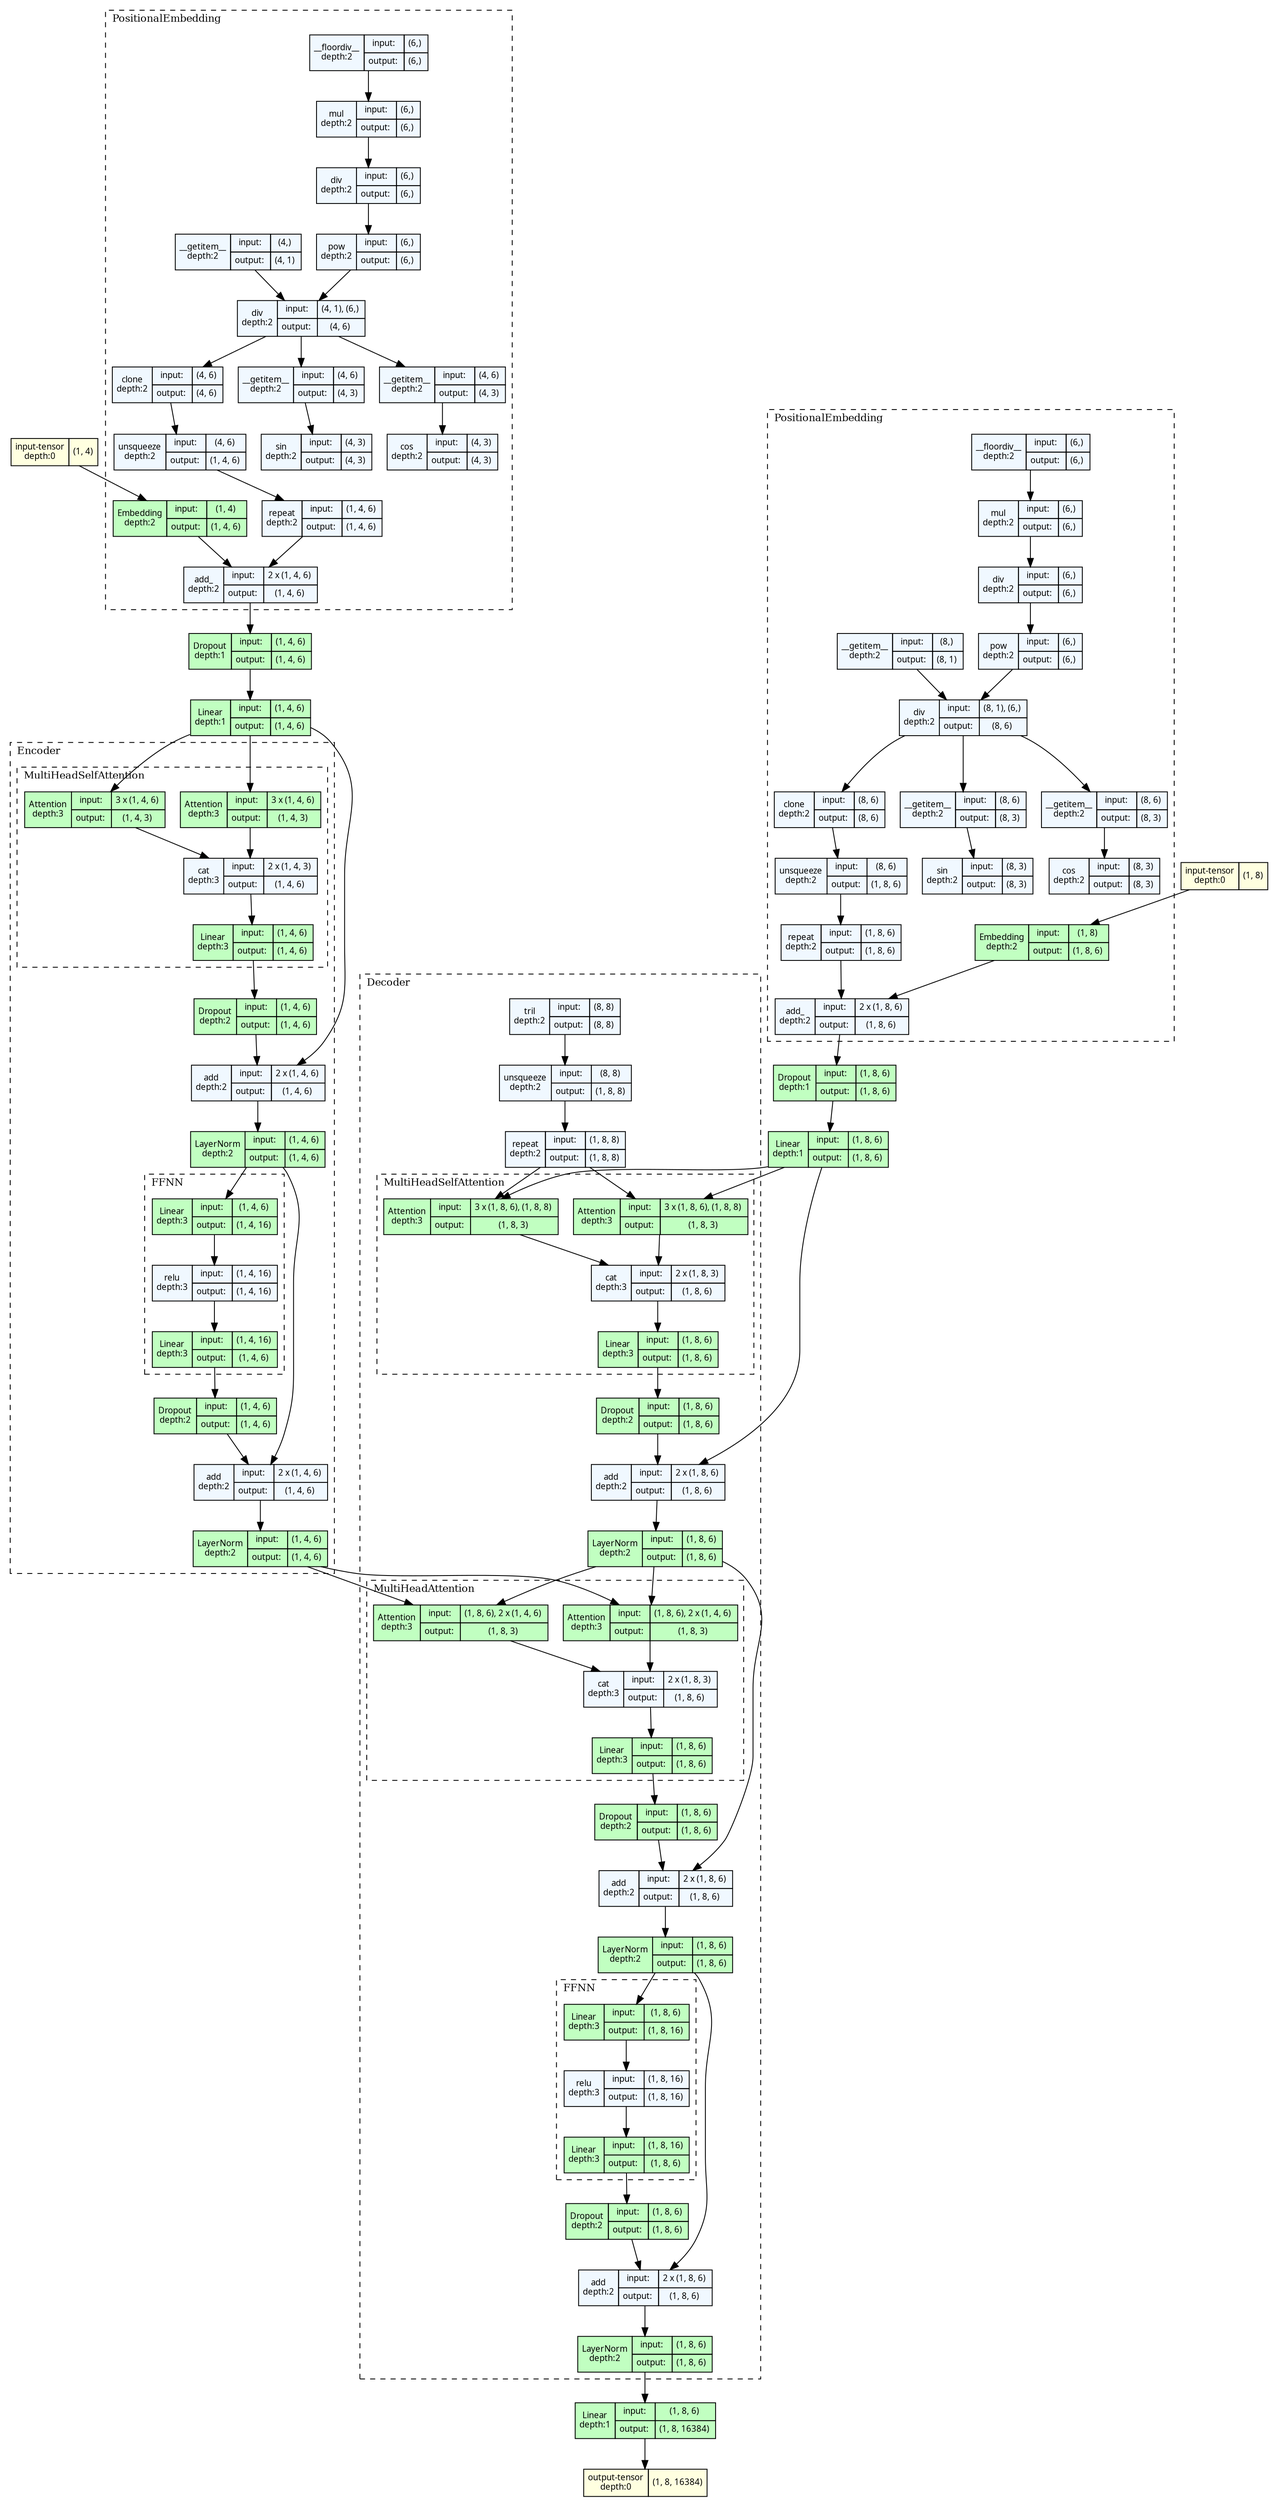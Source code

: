 strict digraph transformer {
	graph [ordering=in rankdir=TB size="55.199999999999996,55.199999999999996"]
	node [align=left fontname="Linux libertine" fontsize=10 height=0.2 margin=0 ranksep=0.1 shape=plaintext style=filled]
	edge [fontsize=10]
	0 [label=<
                    <TABLE BORDER="0" CELLBORDER="1"
                    CELLSPACING="0" CELLPADDING="4">
                        <TR><TD>input-tensor<BR/>depth:0</TD><TD>(1, 4)</TD></TR>
                    </TABLE>> fillcolor=lightyellow]
	1 [label=<
                    <TABLE BORDER="0" CELLBORDER="1"
                    CELLSPACING="0" CELLPADDING="4">
                        <TR><TD>input-tensor<BR/>depth:0</TD><TD>(1, 8)</TD></TR>
                    </TABLE>> fillcolor=lightyellow]
	subgraph cluster_2 {
		fontsize=12 label=PositionalEmbedding labeljust=l style=dashed
		2 [label=<
                    <TABLE BORDER="0" CELLBORDER="1"
                    CELLSPACING="0" CELLPADDING="4">
                    <TR>
                        <TD ROWSPAN="2">Embedding<BR/>depth:2</TD>
                        <TD COLSPAN="2">input:</TD>
                        <TD COLSPAN="2">(1, 4) </TD>
                    </TR>
                    <TR>
                        <TD COLSPAN="2">output: </TD>
                        <TD COLSPAN="2">(1, 4, 6) </TD>
                    </TR>
                    </TABLE>> fillcolor=darkseagreen1]
		3 [label=<
                    <TABLE BORDER="0" CELLBORDER="1"
                    CELLSPACING="0" CELLPADDING="4">
                    <TR>
                        <TD ROWSPAN="2">__floordiv__<BR/>depth:2</TD>
                        <TD COLSPAN="2">input:</TD>
                        <TD COLSPAN="2">(6,) </TD>
                    </TR>
                    <TR>
                        <TD COLSPAN="2">output: </TD>
                        <TD COLSPAN="2">(6,) </TD>
                    </TR>
                    </TABLE>> fillcolor=aliceblue]
		4 [label=<
                    <TABLE BORDER="0" CELLBORDER="1"
                    CELLSPACING="0" CELLPADDING="4">
                    <TR>
                        <TD ROWSPAN="2">mul<BR/>depth:2</TD>
                        <TD COLSPAN="2">input:</TD>
                        <TD COLSPAN="2">(6,) </TD>
                    </TR>
                    <TR>
                        <TD COLSPAN="2">output: </TD>
                        <TD COLSPAN="2">(6,) </TD>
                    </TR>
                    </TABLE>> fillcolor=aliceblue]
		5 [label=<
                    <TABLE BORDER="0" CELLBORDER="1"
                    CELLSPACING="0" CELLPADDING="4">
                    <TR>
                        <TD ROWSPAN="2">__getitem__<BR/>depth:2</TD>
                        <TD COLSPAN="2">input:</TD>
                        <TD COLSPAN="2">(4,) </TD>
                    </TR>
                    <TR>
                        <TD COLSPAN="2">output: </TD>
                        <TD COLSPAN="2">(4, 1) </TD>
                    </TR>
                    </TABLE>> fillcolor=aliceblue]
		6 [label=<
                    <TABLE BORDER="0" CELLBORDER="1"
                    CELLSPACING="0" CELLPADDING="4">
                    <TR>
                        <TD ROWSPAN="2">div<BR/>depth:2</TD>
                        <TD COLSPAN="2">input:</TD>
                        <TD COLSPAN="2">(6,) </TD>
                    </TR>
                    <TR>
                        <TD COLSPAN="2">output: </TD>
                        <TD COLSPAN="2">(6,) </TD>
                    </TR>
                    </TABLE>> fillcolor=aliceblue]
		7 [label=<
                    <TABLE BORDER="0" CELLBORDER="1"
                    CELLSPACING="0" CELLPADDING="4">
                    <TR>
                        <TD ROWSPAN="2">pow<BR/>depth:2</TD>
                        <TD COLSPAN="2">input:</TD>
                        <TD COLSPAN="2">(6,) </TD>
                    </TR>
                    <TR>
                        <TD COLSPAN="2">output: </TD>
                        <TD COLSPAN="2">(6,) </TD>
                    </TR>
                    </TABLE>> fillcolor=aliceblue]
		8 [label=<
                    <TABLE BORDER="0" CELLBORDER="1"
                    CELLSPACING="0" CELLPADDING="4">
                    <TR>
                        <TD ROWSPAN="2">div<BR/>depth:2</TD>
                        <TD COLSPAN="2">input:</TD>
                        <TD COLSPAN="2">(4, 1), (6,) </TD>
                    </TR>
                    <TR>
                        <TD COLSPAN="2">output: </TD>
                        <TD COLSPAN="2">(4, 6) </TD>
                    </TR>
                    </TABLE>> fillcolor=aliceblue]
		9 [label=<
                    <TABLE BORDER="0" CELLBORDER="1"
                    CELLSPACING="0" CELLPADDING="4">
                    <TR>
                        <TD ROWSPAN="2">clone<BR/>depth:2</TD>
                        <TD COLSPAN="2">input:</TD>
                        <TD COLSPAN="2">(4, 6) </TD>
                    </TR>
                    <TR>
                        <TD COLSPAN="2">output: </TD>
                        <TD COLSPAN="2">(4, 6) </TD>
                    </TR>
                    </TABLE>> fillcolor=aliceblue]
		10 [label=<
                    <TABLE BORDER="0" CELLBORDER="1"
                    CELLSPACING="0" CELLPADDING="4">
                    <TR>
                        <TD ROWSPAN="2">__getitem__<BR/>depth:2</TD>
                        <TD COLSPAN="2">input:</TD>
                        <TD COLSPAN="2">(4, 6) </TD>
                    </TR>
                    <TR>
                        <TD COLSPAN="2">output: </TD>
                        <TD COLSPAN="2">(4, 3) </TD>
                    </TR>
                    </TABLE>> fillcolor=aliceblue]
		11 [label=<
                    <TABLE BORDER="0" CELLBORDER="1"
                    CELLSPACING="0" CELLPADDING="4">
                    <TR>
                        <TD ROWSPAN="2">sin<BR/>depth:2</TD>
                        <TD COLSPAN="2">input:</TD>
                        <TD COLSPAN="2">(4, 3) </TD>
                    </TR>
                    <TR>
                        <TD COLSPAN="2">output: </TD>
                        <TD COLSPAN="2">(4, 3) </TD>
                    </TR>
                    </TABLE>> fillcolor=aliceblue]
		12 [label=<
                    <TABLE BORDER="0" CELLBORDER="1"
                    CELLSPACING="0" CELLPADDING="4">
                    <TR>
                        <TD ROWSPAN="2">__getitem__<BR/>depth:2</TD>
                        <TD COLSPAN="2">input:</TD>
                        <TD COLSPAN="2">(4, 6) </TD>
                    </TR>
                    <TR>
                        <TD COLSPAN="2">output: </TD>
                        <TD COLSPAN="2">(4, 3) </TD>
                    </TR>
                    </TABLE>> fillcolor=aliceblue]
		13 [label=<
                    <TABLE BORDER="0" CELLBORDER="1"
                    CELLSPACING="0" CELLPADDING="4">
                    <TR>
                        <TD ROWSPAN="2">cos<BR/>depth:2</TD>
                        <TD COLSPAN="2">input:</TD>
                        <TD COLSPAN="2">(4, 3) </TD>
                    </TR>
                    <TR>
                        <TD COLSPAN="2">output: </TD>
                        <TD COLSPAN="2">(4, 3) </TD>
                    </TR>
                    </TABLE>> fillcolor=aliceblue]
		14 [label=<
                    <TABLE BORDER="0" CELLBORDER="1"
                    CELLSPACING="0" CELLPADDING="4">
                    <TR>
                        <TD ROWSPAN="2">unsqueeze<BR/>depth:2</TD>
                        <TD COLSPAN="2">input:</TD>
                        <TD COLSPAN="2">(4, 6) </TD>
                    </TR>
                    <TR>
                        <TD COLSPAN="2">output: </TD>
                        <TD COLSPAN="2">(1, 4, 6) </TD>
                    </TR>
                    </TABLE>> fillcolor=aliceblue]
		15 [label=<
                    <TABLE BORDER="0" CELLBORDER="1"
                    CELLSPACING="0" CELLPADDING="4">
                    <TR>
                        <TD ROWSPAN="2">repeat<BR/>depth:2</TD>
                        <TD COLSPAN="2">input:</TD>
                        <TD COLSPAN="2">(1, 4, 6) </TD>
                    </TR>
                    <TR>
                        <TD COLSPAN="2">output: </TD>
                        <TD COLSPAN="2">(1, 4, 6) </TD>
                    </TR>
                    </TABLE>> fillcolor=aliceblue]
		16 [label=<
                    <TABLE BORDER="0" CELLBORDER="1"
                    CELLSPACING="0" CELLPADDING="4">
                    <TR>
                        <TD ROWSPAN="2">add_<BR/>depth:2</TD>
                        <TD COLSPAN="2">input:</TD>
                        <TD COLSPAN="2">2 x (1, 4, 6) </TD>
                    </TR>
                    <TR>
                        <TD COLSPAN="2">output: </TD>
                        <TD COLSPAN="2">(1, 4, 6) </TD>
                    </TR>
                    </TABLE>> fillcolor=aliceblue]
	}
	17 [label=<
                    <TABLE BORDER="0" CELLBORDER="1"
                    CELLSPACING="0" CELLPADDING="4">
                    <TR>
                        <TD ROWSPAN="2">Dropout<BR/>depth:1</TD>
                        <TD COLSPAN="2">input:</TD>
                        <TD COLSPAN="2">(1, 4, 6) </TD>
                    </TR>
                    <TR>
                        <TD COLSPAN="2">output: </TD>
                        <TD COLSPAN="2">(1, 4, 6) </TD>
                    </TR>
                    </TABLE>> fillcolor=darkseagreen1]
	18 [label=<
                    <TABLE BORDER="0" CELLBORDER="1"
                    CELLSPACING="0" CELLPADDING="4">
                    <TR>
                        <TD ROWSPAN="2">Linear<BR/>depth:1</TD>
                        <TD COLSPAN="2">input:</TD>
                        <TD COLSPAN="2">(1, 4, 6) </TD>
                    </TR>
                    <TR>
                        <TD COLSPAN="2">output: </TD>
                        <TD COLSPAN="2">(1, 4, 6) </TD>
                    </TR>
                    </TABLE>> fillcolor=darkseagreen1]
	subgraph cluster_3 {
		fontsize=12 label=Encoder labeljust=l style=dashed
		subgraph cluster_4 {
			fontsize=12 label=MultiHeadSelfAttention labeljust=l style=dashed
			19 [label=<
                    <TABLE BORDER="0" CELLBORDER="1"
                    CELLSPACING="0" CELLPADDING="4">
                    <TR>
                        <TD ROWSPAN="2">Attention<BR/>depth:3</TD>
                        <TD COLSPAN="2">input:</TD>
                        <TD COLSPAN="2">3 x (1, 4, 6) </TD>
                    </TR>
                    <TR>
                        <TD COLSPAN="2">output: </TD>
                        <TD COLSPAN="2">(1, 4, 3) </TD>
                    </TR>
                    </TABLE>> fillcolor=darkseagreen1]
			20 [label=<
                    <TABLE BORDER="0" CELLBORDER="1"
                    CELLSPACING="0" CELLPADDING="4">
                    <TR>
                        <TD ROWSPAN="2">Attention<BR/>depth:3</TD>
                        <TD COLSPAN="2">input:</TD>
                        <TD COLSPAN="2">3 x (1, 4, 6) </TD>
                    </TR>
                    <TR>
                        <TD COLSPAN="2">output: </TD>
                        <TD COLSPAN="2">(1, 4, 3) </TD>
                    </TR>
                    </TABLE>> fillcolor=darkseagreen1]
			21 [label=<
                    <TABLE BORDER="0" CELLBORDER="1"
                    CELLSPACING="0" CELLPADDING="4">
                    <TR>
                        <TD ROWSPAN="2">cat<BR/>depth:3</TD>
                        <TD COLSPAN="2">input:</TD>
                        <TD COLSPAN="2">2 x (1, 4, 3) </TD>
                    </TR>
                    <TR>
                        <TD COLSPAN="2">output: </TD>
                        <TD COLSPAN="2">(1, 4, 6) </TD>
                    </TR>
                    </TABLE>> fillcolor=aliceblue]
			22 [label=<
                    <TABLE BORDER="0" CELLBORDER="1"
                    CELLSPACING="0" CELLPADDING="4">
                    <TR>
                        <TD ROWSPAN="2">Linear<BR/>depth:3</TD>
                        <TD COLSPAN="2">input:</TD>
                        <TD COLSPAN="2">(1, 4, 6) </TD>
                    </TR>
                    <TR>
                        <TD COLSPAN="2">output: </TD>
                        <TD COLSPAN="2">(1, 4, 6) </TD>
                    </TR>
                    </TABLE>> fillcolor=darkseagreen1]
		}
		23 [label=<
                    <TABLE BORDER="0" CELLBORDER="1"
                    CELLSPACING="0" CELLPADDING="4">
                    <TR>
                        <TD ROWSPAN="2">Dropout<BR/>depth:2</TD>
                        <TD COLSPAN="2">input:</TD>
                        <TD COLSPAN="2">(1, 4, 6) </TD>
                    </TR>
                    <TR>
                        <TD COLSPAN="2">output: </TD>
                        <TD COLSPAN="2">(1, 4, 6) </TD>
                    </TR>
                    </TABLE>> fillcolor=darkseagreen1]
		24 [label=<
                    <TABLE BORDER="0" CELLBORDER="1"
                    CELLSPACING="0" CELLPADDING="4">
                    <TR>
                        <TD ROWSPAN="2">add<BR/>depth:2</TD>
                        <TD COLSPAN="2">input:</TD>
                        <TD COLSPAN="2">2 x (1, 4, 6) </TD>
                    </TR>
                    <TR>
                        <TD COLSPAN="2">output: </TD>
                        <TD COLSPAN="2">(1, 4, 6) </TD>
                    </TR>
                    </TABLE>> fillcolor=aliceblue]
		25 [label=<
                    <TABLE BORDER="0" CELLBORDER="1"
                    CELLSPACING="0" CELLPADDING="4">
                    <TR>
                        <TD ROWSPAN="2">LayerNorm<BR/>depth:2</TD>
                        <TD COLSPAN="2">input:</TD>
                        <TD COLSPAN="2">(1, 4, 6) </TD>
                    </TR>
                    <TR>
                        <TD COLSPAN="2">output: </TD>
                        <TD COLSPAN="2">(1, 4, 6) </TD>
                    </TR>
                    </TABLE>> fillcolor=darkseagreen1]
		subgraph cluster_5 {
			fontsize=12 label=FFNN labeljust=l style=dashed
			26 [label=<
                    <TABLE BORDER="0" CELLBORDER="1"
                    CELLSPACING="0" CELLPADDING="4">
                    <TR>
                        <TD ROWSPAN="2">Linear<BR/>depth:3</TD>
                        <TD COLSPAN="2">input:</TD>
                        <TD COLSPAN="2">(1, 4, 6) </TD>
                    </TR>
                    <TR>
                        <TD COLSPAN="2">output: </TD>
                        <TD COLSPAN="2">(1, 4, 16) </TD>
                    </TR>
                    </TABLE>> fillcolor=darkseagreen1]
			27 [label=<
                    <TABLE BORDER="0" CELLBORDER="1"
                    CELLSPACING="0" CELLPADDING="4">
                    <TR>
                        <TD ROWSPAN="2">relu<BR/>depth:3</TD>
                        <TD COLSPAN="2">input:</TD>
                        <TD COLSPAN="2">(1, 4, 16) </TD>
                    </TR>
                    <TR>
                        <TD COLSPAN="2">output: </TD>
                        <TD COLSPAN="2">(1, 4, 16) </TD>
                    </TR>
                    </TABLE>> fillcolor=aliceblue]
			28 [label=<
                    <TABLE BORDER="0" CELLBORDER="1"
                    CELLSPACING="0" CELLPADDING="4">
                    <TR>
                        <TD ROWSPAN="2">Linear<BR/>depth:3</TD>
                        <TD COLSPAN="2">input:</TD>
                        <TD COLSPAN="2">(1, 4, 16) </TD>
                    </TR>
                    <TR>
                        <TD COLSPAN="2">output: </TD>
                        <TD COLSPAN="2">(1, 4, 6) </TD>
                    </TR>
                    </TABLE>> fillcolor=darkseagreen1]
		}
		29 [label=<
                    <TABLE BORDER="0" CELLBORDER="1"
                    CELLSPACING="0" CELLPADDING="4">
                    <TR>
                        <TD ROWSPAN="2">Dropout<BR/>depth:2</TD>
                        <TD COLSPAN="2">input:</TD>
                        <TD COLSPAN="2">(1, 4, 6) </TD>
                    </TR>
                    <TR>
                        <TD COLSPAN="2">output: </TD>
                        <TD COLSPAN="2">(1, 4, 6) </TD>
                    </TR>
                    </TABLE>> fillcolor=darkseagreen1]
		30 [label=<
                    <TABLE BORDER="0" CELLBORDER="1"
                    CELLSPACING="0" CELLPADDING="4">
                    <TR>
                        <TD ROWSPAN="2">add<BR/>depth:2</TD>
                        <TD COLSPAN="2">input:</TD>
                        <TD COLSPAN="2">2 x (1, 4, 6) </TD>
                    </TR>
                    <TR>
                        <TD COLSPAN="2">output: </TD>
                        <TD COLSPAN="2">(1, 4, 6) </TD>
                    </TR>
                    </TABLE>> fillcolor=aliceblue]
		31 [label=<
                    <TABLE BORDER="0" CELLBORDER="1"
                    CELLSPACING="0" CELLPADDING="4">
                    <TR>
                        <TD ROWSPAN="2">LayerNorm<BR/>depth:2</TD>
                        <TD COLSPAN="2">input:</TD>
                        <TD COLSPAN="2">(1, 4, 6) </TD>
                    </TR>
                    <TR>
                        <TD COLSPAN="2">output: </TD>
                        <TD COLSPAN="2">(1, 4, 6) </TD>
                    </TR>
                    </TABLE>> fillcolor=darkseagreen1]
	}
	subgraph cluster_6 {
		fontsize=12 label=PositionalEmbedding labeljust=l style=dashed
		32 [label=<
                    <TABLE BORDER="0" CELLBORDER="1"
                    CELLSPACING="0" CELLPADDING="4">
                    <TR>
                        <TD ROWSPAN="2">Embedding<BR/>depth:2</TD>
                        <TD COLSPAN="2">input:</TD>
                        <TD COLSPAN="2">(1, 8) </TD>
                    </TR>
                    <TR>
                        <TD COLSPAN="2">output: </TD>
                        <TD COLSPAN="2">(1, 8, 6) </TD>
                    </TR>
                    </TABLE>> fillcolor=darkseagreen1]
		33 [label=<
                    <TABLE BORDER="0" CELLBORDER="1"
                    CELLSPACING="0" CELLPADDING="4">
                    <TR>
                        <TD ROWSPAN="2">__floordiv__<BR/>depth:2</TD>
                        <TD COLSPAN="2">input:</TD>
                        <TD COLSPAN="2">(6,) </TD>
                    </TR>
                    <TR>
                        <TD COLSPAN="2">output: </TD>
                        <TD COLSPAN="2">(6,) </TD>
                    </TR>
                    </TABLE>> fillcolor=aliceblue]
		34 [label=<
                    <TABLE BORDER="0" CELLBORDER="1"
                    CELLSPACING="0" CELLPADDING="4">
                    <TR>
                        <TD ROWSPAN="2">mul<BR/>depth:2</TD>
                        <TD COLSPAN="2">input:</TD>
                        <TD COLSPAN="2">(6,) </TD>
                    </TR>
                    <TR>
                        <TD COLSPAN="2">output: </TD>
                        <TD COLSPAN="2">(6,) </TD>
                    </TR>
                    </TABLE>> fillcolor=aliceblue]
		35 [label=<
                    <TABLE BORDER="0" CELLBORDER="1"
                    CELLSPACING="0" CELLPADDING="4">
                    <TR>
                        <TD ROWSPAN="2">__getitem__<BR/>depth:2</TD>
                        <TD COLSPAN="2">input:</TD>
                        <TD COLSPAN="2">(8,) </TD>
                    </TR>
                    <TR>
                        <TD COLSPAN="2">output: </TD>
                        <TD COLSPAN="2">(8, 1) </TD>
                    </TR>
                    </TABLE>> fillcolor=aliceblue]
		36 [label=<
                    <TABLE BORDER="0" CELLBORDER="1"
                    CELLSPACING="0" CELLPADDING="4">
                    <TR>
                        <TD ROWSPAN="2">div<BR/>depth:2</TD>
                        <TD COLSPAN="2">input:</TD>
                        <TD COLSPAN="2">(6,) </TD>
                    </TR>
                    <TR>
                        <TD COLSPAN="2">output: </TD>
                        <TD COLSPAN="2">(6,) </TD>
                    </TR>
                    </TABLE>> fillcolor=aliceblue]
		37 [label=<
                    <TABLE BORDER="0" CELLBORDER="1"
                    CELLSPACING="0" CELLPADDING="4">
                    <TR>
                        <TD ROWSPAN="2">pow<BR/>depth:2</TD>
                        <TD COLSPAN="2">input:</TD>
                        <TD COLSPAN="2">(6,) </TD>
                    </TR>
                    <TR>
                        <TD COLSPAN="2">output: </TD>
                        <TD COLSPAN="2">(6,) </TD>
                    </TR>
                    </TABLE>> fillcolor=aliceblue]
		38 [label=<
                    <TABLE BORDER="0" CELLBORDER="1"
                    CELLSPACING="0" CELLPADDING="4">
                    <TR>
                        <TD ROWSPAN="2">div<BR/>depth:2</TD>
                        <TD COLSPAN="2">input:</TD>
                        <TD COLSPAN="2">(8, 1), (6,) </TD>
                    </TR>
                    <TR>
                        <TD COLSPAN="2">output: </TD>
                        <TD COLSPAN="2">(8, 6) </TD>
                    </TR>
                    </TABLE>> fillcolor=aliceblue]
		39 [label=<
                    <TABLE BORDER="0" CELLBORDER="1"
                    CELLSPACING="0" CELLPADDING="4">
                    <TR>
                        <TD ROWSPAN="2">clone<BR/>depth:2</TD>
                        <TD COLSPAN="2">input:</TD>
                        <TD COLSPAN="2">(8, 6) </TD>
                    </TR>
                    <TR>
                        <TD COLSPAN="2">output: </TD>
                        <TD COLSPAN="2">(8, 6) </TD>
                    </TR>
                    </TABLE>> fillcolor=aliceblue]
		40 [label=<
                    <TABLE BORDER="0" CELLBORDER="1"
                    CELLSPACING="0" CELLPADDING="4">
                    <TR>
                        <TD ROWSPAN="2">__getitem__<BR/>depth:2</TD>
                        <TD COLSPAN="2">input:</TD>
                        <TD COLSPAN="2">(8, 6) </TD>
                    </TR>
                    <TR>
                        <TD COLSPAN="2">output: </TD>
                        <TD COLSPAN="2">(8, 3) </TD>
                    </TR>
                    </TABLE>> fillcolor=aliceblue]
		41 [label=<
                    <TABLE BORDER="0" CELLBORDER="1"
                    CELLSPACING="0" CELLPADDING="4">
                    <TR>
                        <TD ROWSPAN="2">sin<BR/>depth:2</TD>
                        <TD COLSPAN="2">input:</TD>
                        <TD COLSPAN="2">(8, 3) </TD>
                    </TR>
                    <TR>
                        <TD COLSPAN="2">output: </TD>
                        <TD COLSPAN="2">(8, 3) </TD>
                    </TR>
                    </TABLE>> fillcolor=aliceblue]
		42 [label=<
                    <TABLE BORDER="0" CELLBORDER="1"
                    CELLSPACING="0" CELLPADDING="4">
                    <TR>
                        <TD ROWSPAN="2">__getitem__<BR/>depth:2</TD>
                        <TD COLSPAN="2">input:</TD>
                        <TD COLSPAN="2">(8, 6) </TD>
                    </TR>
                    <TR>
                        <TD COLSPAN="2">output: </TD>
                        <TD COLSPAN="2">(8, 3) </TD>
                    </TR>
                    </TABLE>> fillcolor=aliceblue]
		43 [label=<
                    <TABLE BORDER="0" CELLBORDER="1"
                    CELLSPACING="0" CELLPADDING="4">
                    <TR>
                        <TD ROWSPAN="2">cos<BR/>depth:2</TD>
                        <TD COLSPAN="2">input:</TD>
                        <TD COLSPAN="2">(8, 3) </TD>
                    </TR>
                    <TR>
                        <TD COLSPAN="2">output: </TD>
                        <TD COLSPAN="2">(8, 3) </TD>
                    </TR>
                    </TABLE>> fillcolor=aliceblue]
		44 [label=<
                    <TABLE BORDER="0" CELLBORDER="1"
                    CELLSPACING="0" CELLPADDING="4">
                    <TR>
                        <TD ROWSPAN="2">unsqueeze<BR/>depth:2</TD>
                        <TD COLSPAN="2">input:</TD>
                        <TD COLSPAN="2">(8, 6) </TD>
                    </TR>
                    <TR>
                        <TD COLSPAN="2">output: </TD>
                        <TD COLSPAN="2">(1, 8, 6) </TD>
                    </TR>
                    </TABLE>> fillcolor=aliceblue]
		45 [label=<
                    <TABLE BORDER="0" CELLBORDER="1"
                    CELLSPACING="0" CELLPADDING="4">
                    <TR>
                        <TD ROWSPAN="2">repeat<BR/>depth:2</TD>
                        <TD COLSPAN="2">input:</TD>
                        <TD COLSPAN="2">(1, 8, 6) </TD>
                    </TR>
                    <TR>
                        <TD COLSPAN="2">output: </TD>
                        <TD COLSPAN="2">(1, 8, 6) </TD>
                    </TR>
                    </TABLE>> fillcolor=aliceblue]
		46 [label=<
                    <TABLE BORDER="0" CELLBORDER="1"
                    CELLSPACING="0" CELLPADDING="4">
                    <TR>
                        <TD ROWSPAN="2">add_<BR/>depth:2</TD>
                        <TD COLSPAN="2">input:</TD>
                        <TD COLSPAN="2">2 x (1, 8, 6) </TD>
                    </TR>
                    <TR>
                        <TD COLSPAN="2">output: </TD>
                        <TD COLSPAN="2">(1, 8, 6) </TD>
                    </TR>
                    </TABLE>> fillcolor=aliceblue]
	}
	47 [label=<
                    <TABLE BORDER="0" CELLBORDER="1"
                    CELLSPACING="0" CELLPADDING="4">
                    <TR>
                        <TD ROWSPAN="2">Dropout<BR/>depth:1</TD>
                        <TD COLSPAN="2">input:</TD>
                        <TD COLSPAN="2">(1, 8, 6) </TD>
                    </TR>
                    <TR>
                        <TD COLSPAN="2">output: </TD>
                        <TD COLSPAN="2">(1, 8, 6) </TD>
                    </TR>
                    </TABLE>> fillcolor=darkseagreen1]
	48 [label=<
                    <TABLE BORDER="0" CELLBORDER="1"
                    CELLSPACING="0" CELLPADDING="4">
                    <TR>
                        <TD ROWSPAN="2">Linear<BR/>depth:1</TD>
                        <TD COLSPAN="2">input:</TD>
                        <TD COLSPAN="2">(1, 8, 6) </TD>
                    </TR>
                    <TR>
                        <TD COLSPAN="2">output: </TD>
                        <TD COLSPAN="2">(1, 8, 6) </TD>
                    </TR>
                    </TABLE>> fillcolor=darkseagreen1]
	subgraph cluster_7 {
		fontsize=12 label=Decoder labeljust=l style=dashed
		49 [label=<
                    <TABLE BORDER="0" CELLBORDER="1"
                    CELLSPACING="0" CELLPADDING="4">
                    <TR>
                        <TD ROWSPAN="2">tril<BR/>depth:2</TD>
                        <TD COLSPAN="2">input:</TD>
                        <TD COLSPAN="2">(8, 8) </TD>
                    </TR>
                    <TR>
                        <TD COLSPAN="2">output: </TD>
                        <TD COLSPAN="2">(8, 8) </TD>
                    </TR>
                    </TABLE>> fillcolor=aliceblue]
		50 [label=<
                    <TABLE BORDER="0" CELLBORDER="1"
                    CELLSPACING="0" CELLPADDING="4">
                    <TR>
                        <TD ROWSPAN="2">unsqueeze<BR/>depth:2</TD>
                        <TD COLSPAN="2">input:</TD>
                        <TD COLSPAN="2">(8, 8) </TD>
                    </TR>
                    <TR>
                        <TD COLSPAN="2">output: </TD>
                        <TD COLSPAN="2">(1, 8, 8) </TD>
                    </TR>
                    </TABLE>> fillcolor=aliceblue]
		51 [label=<
                    <TABLE BORDER="0" CELLBORDER="1"
                    CELLSPACING="0" CELLPADDING="4">
                    <TR>
                        <TD ROWSPAN="2">repeat<BR/>depth:2</TD>
                        <TD COLSPAN="2">input:</TD>
                        <TD COLSPAN="2">(1, 8, 8) </TD>
                    </TR>
                    <TR>
                        <TD COLSPAN="2">output: </TD>
                        <TD COLSPAN="2">(1, 8, 8) </TD>
                    </TR>
                    </TABLE>> fillcolor=aliceblue]
		subgraph cluster_8 {
			fontsize=12 label=MultiHeadSelfAttention labeljust=l style=dashed
			52 [label=<
                    <TABLE BORDER="0" CELLBORDER="1"
                    CELLSPACING="0" CELLPADDING="4">
                    <TR>
                        <TD ROWSPAN="2">Attention<BR/>depth:3</TD>
                        <TD COLSPAN="2">input:</TD>
                        <TD COLSPAN="2">3 x (1, 8, 6), (1, 8, 8) </TD>
                    </TR>
                    <TR>
                        <TD COLSPAN="2">output: </TD>
                        <TD COLSPAN="2">(1, 8, 3) </TD>
                    </TR>
                    </TABLE>> fillcolor=darkseagreen1]
			53 [label=<
                    <TABLE BORDER="0" CELLBORDER="1"
                    CELLSPACING="0" CELLPADDING="4">
                    <TR>
                        <TD ROWSPAN="2">Attention<BR/>depth:3</TD>
                        <TD COLSPAN="2">input:</TD>
                        <TD COLSPAN="2">3 x (1, 8, 6), (1, 8, 8) </TD>
                    </TR>
                    <TR>
                        <TD COLSPAN="2">output: </TD>
                        <TD COLSPAN="2">(1, 8, 3) </TD>
                    </TR>
                    </TABLE>> fillcolor=darkseagreen1]
			54 [label=<
                    <TABLE BORDER="0" CELLBORDER="1"
                    CELLSPACING="0" CELLPADDING="4">
                    <TR>
                        <TD ROWSPAN="2">cat<BR/>depth:3</TD>
                        <TD COLSPAN="2">input:</TD>
                        <TD COLSPAN="2">2 x (1, 8, 3) </TD>
                    </TR>
                    <TR>
                        <TD COLSPAN="2">output: </TD>
                        <TD COLSPAN="2">(1, 8, 6) </TD>
                    </TR>
                    </TABLE>> fillcolor=aliceblue]
			55 [label=<
                    <TABLE BORDER="0" CELLBORDER="1"
                    CELLSPACING="0" CELLPADDING="4">
                    <TR>
                        <TD ROWSPAN="2">Linear<BR/>depth:3</TD>
                        <TD COLSPAN="2">input:</TD>
                        <TD COLSPAN="2">(1, 8, 6) </TD>
                    </TR>
                    <TR>
                        <TD COLSPAN="2">output: </TD>
                        <TD COLSPAN="2">(1, 8, 6) </TD>
                    </TR>
                    </TABLE>> fillcolor=darkseagreen1]
		}
		56 [label=<
                    <TABLE BORDER="0" CELLBORDER="1"
                    CELLSPACING="0" CELLPADDING="4">
                    <TR>
                        <TD ROWSPAN="2">Dropout<BR/>depth:2</TD>
                        <TD COLSPAN="2">input:</TD>
                        <TD COLSPAN="2">(1, 8, 6) </TD>
                    </TR>
                    <TR>
                        <TD COLSPAN="2">output: </TD>
                        <TD COLSPAN="2">(1, 8, 6) </TD>
                    </TR>
                    </TABLE>> fillcolor=darkseagreen1]
		57 [label=<
                    <TABLE BORDER="0" CELLBORDER="1"
                    CELLSPACING="0" CELLPADDING="4">
                    <TR>
                        <TD ROWSPAN="2">add<BR/>depth:2</TD>
                        <TD COLSPAN="2">input:</TD>
                        <TD COLSPAN="2">2 x (1, 8, 6) </TD>
                    </TR>
                    <TR>
                        <TD COLSPAN="2">output: </TD>
                        <TD COLSPAN="2">(1, 8, 6) </TD>
                    </TR>
                    </TABLE>> fillcolor=aliceblue]
		58 [label=<
                    <TABLE BORDER="0" CELLBORDER="1"
                    CELLSPACING="0" CELLPADDING="4">
                    <TR>
                        <TD ROWSPAN="2">LayerNorm<BR/>depth:2</TD>
                        <TD COLSPAN="2">input:</TD>
                        <TD COLSPAN="2">(1, 8, 6) </TD>
                    </TR>
                    <TR>
                        <TD COLSPAN="2">output: </TD>
                        <TD COLSPAN="2">(1, 8, 6) </TD>
                    </TR>
                    </TABLE>> fillcolor=darkseagreen1]
		subgraph cluster_9 {
			fontsize=12 label=MultiHeadAttention labeljust=l style=dashed
			59 [label=<
                    <TABLE BORDER="0" CELLBORDER="1"
                    CELLSPACING="0" CELLPADDING="4">
                    <TR>
                        <TD ROWSPAN="2">Attention<BR/>depth:3</TD>
                        <TD COLSPAN="2">input:</TD>
                        <TD COLSPAN="2">(1, 8, 6), 2 x (1, 4, 6) </TD>
                    </TR>
                    <TR>
                        <TD COLSPAN="2">output: </TD>
                        <TD COLSPAN="2">(1, 8, 3) </TD>
                    </TR>
                    </TABLE>> fillcolor=darkseagreen1]
			60 [label=<
                    <TABLE BORDER="0" CELLBORDER="1"
                    CELLSPACING="0" CELLPADDING="4">
                    <TR>
                        <TD ROWSPAN="2">Attention<BR/>depth:3</TD>
                        <TD COLSPAN="2">input:</TD>
                        <TD COLSPAN="2">(1, 8, 6), 2 x (1, 4, 6) </TD>
                    </TR>
                    <TR>
                        <TD COLSPAN="2">output: </TD>
                        <TD COLSPAN="2">(1, 8, 3) </TD>
                    </TR>
                    </TABLE>> fillcolor=darkseagreen1]
			61 [label=<
                    <TABLE BORDER="0" CELLBORDER="1"
                    CELLSPACING="0" CELLPADDING="4">
                    <TR>
                        <TD ROWSPAN="2">cat<BR/>depth:3</TD>
                        <TD COLSPAN="2">input:</TD>
                        <TD COLSPAN="2">2 x (1, 8, 3) </TD>
                    </TR>
                    <TR>
                        <TD COLSPAN="2">output: </TD>
                        <TD COLSPAN="2">(1, 8, 6) </TD>
                    </TR>
                    </TABLE>> fillcolor=aliceblue]
			62 [label=<
                    <TABLE BORDER="0" CELLBORDER="1"
                    CELLSPACING="0" CELLPADDING="4">
                    <TR>
                        <TD ROWSPAN="2">Linear<BR/>depth:3</TD>
                        <TD COLSPAN="2">input:</TD>
                        <TD COLSPAN="2">(1, 8, 6) </TD>
                    </TR>
                    <TR>
                        <TD COLSPAN="2">output: </TD>
                        <TD COLSPAN="2">(1, 8, 6) </TD>
                    </TR>
                    </TABLE>> fillcolor=darkseagreen1]
		}
		63 [label=<
                    <TABLE BORDER="0" CELLBORDER="1"
                    CELLSPACING="0" CELLPADDING="4">
                    <TR>
                        <TD ROWSPAN="2">Dropout<BR/>depth:2</TD>
                        <TD COLSPAN="2">input:</TD>
                        <TD COLSPAN="2">(1, 8, 6) </TD>
                    </TR>
                    <TR>
                        <TD COLSPAN="2">output: </TD>
                        <TD COLSPAN="2">(1, 8, 6) </TD>
                    </TR>
                    </TABLE>> fillcolor=darkseagreen1]
		64 [label=<
                    <TABLE BORDER="0" CELLBORDER="1"
                    CELLSPACING="0" CELLPADDING="4">
                    <TR>
                        <TD ROWSPAN="2">add<BR/>depth:2</TD>
                        <TD COLSPAN="2">input:</TD>
                        <TD COLSPAN="2">2 x (1, 8, 6) </TD>
                    </TR>
                    <TR>
                        <TD COLSPAN="2">output: </TD>
                        <TD COLSPAN="2">(1, 8, 6) </TD>
                    </TR>
                    </TABLE>> fillcolor=aliceblue]
		65 [label=<
                    <TABLE BORDER="0" CELLBORDER="1"
                    CELLSPACING="0" CELLPADDING="4">
                    <TR>
                        <TD ROWSPAN="2">LayerNorm<BR/>depth:2</TD>
                        <TD COLSPAN="2">input:</TD>
                        <TD COLSPAN="2">(1, 8, 6) </TD>
                    </TR>
                    <TR>
                        <TD COLSPAN="2">output: </TD>
                        <TD COLSPAN="2">(1, 8, 6) </TD>
                    </TR>
                    </TABLE>> fillcolor=darkseagreen1]
		subgraph cluster_10 {
			fontsize=12 label=FFNN labeljust=l style=dashed
			66 [label=<
                    <TABLE BORDER="0" CELLBORDER="1"
                    CELLSPACING="0" CELLPADDING="4">
                    <TR>
                        <TD ROWSPAN="2">Linear<BR/>depth:3</TD>
                        <TD COLSPAN="2">input:</TD>
                        <TD COLSPAN="2">(1, 8, 6) </TD>
                    </TR>
                    <TR>
                        <TD COLSPAN="2">output: </TD>
                        <TD COLSPAN="2">(1, 8, 16) </TD>
                    </TR>
                    </TABLE>> fillcolor=darkseagreen1]
			67 [label=<
                    <TABLE BORDER="0" CELLBORDER="1"
                    CELLSPACING="0" CELLPADDING="4">
                    <TR>
                        <TD ROWSPAN="2">relu<BR/>depth:3</TD>
                        <TD COLSPAN="2">input:</TD>
                        <TD COLSPAN="2">(1, 8, 16) </TD>
                    </TR>
                    <TR>
                        <TD COLSPAN="2">output: </TD>
                        <TD COLSPAN="2">(1, 8, 16) </TD>
                    </TR>
                    </TABLE>> fillcolor=aliceblue]
			68 [label=<
                    <TABLE BORDER="0" CELLBORDER="1"
                    CELLSPACING="0" CELLPADDING="4">
                    <TR>
                        <TD ROWSPAN="2">Linear<BR/>depth:3</TD>
                        <TD COLSPAN="2">input:</TD>
                        <TD COLSPAN="2">(1, 8, 16) </TD>
                    </TR>
                    <TR>
                        <TD COLSPAN="2">output: </TD>
                        <TD COLSPAN="2">(1, 8, 6) </TD>
                    </TR>
                    </TABLE>> fillcolor=darkseagreen1]
		}
		69 [label=<
                    <TABLE BORDER="0" CELLBORDER="1"
                    CELLSPACING="0" CELLPADDING="4">
                    <TR>
                        <TD ROWSPAN="2">Dropout<BR/>depth:2</TD>
                        <TD COLSPAN="2">input:</TD>
                        <TD COLSPAN="2">(1, 8, 6) </TD>
                    </TR>
                    <TR>
                        <TD COLSPAN="2">output: </TD>
                        <TD COLSPAN="2">(1, 8, 6) </TD>
                    </TR>
                    </TABLE>> fillcolor=darkseagreen1]
		70 [label=<
                    <TABLE BORDER="0" CELLBORDER="1"
                    CELLSPACING="0" CELLPADDING="4">
                    <TR>
                        <TD ROWSPAN="2">add<BR/>depth:2</TD>
                        <TD COLSPAN="2">input:</TD>
                        <TD COLSPAN="2">2 x (1, 8, 6) </TD>
                    </TR>
                    <TR>
                        <TD COLSPAN="2">output: </TD>
                        <TD COLSPAN="2">(1, 8, 6) </TD>
                    </TR>
                    </TABLE>> fillcolor=aliceblue]
		71 [label=<
                    <TABLE BORDER="0" CELLBORDER="1"
                    CELLSPACING="0" CELLPADDING="4">
                    <TR>
                        <TD ROWSPAN="2">LayerNorm<BR/>depth:2</TD>
                        <TD COLSPAN="2">input:</TD>
                        <TD COLSPAN="2">(1, 8, 6) </TD>
                    </TR>
                    <TR>
                        <TD COLSPAN="2">output: </TD>
                        <TD COLSPAN="2">(1, 8, 6) </TD>
                    </TR>
                    </TABLE>> fillcolor=darkseagreen1]
	}
	72 [label=<
                    <TABLE BORDER="0" CELLBORDER="1"
                    CELLSPACING="0" CELLPADDING="4">
                    <TR>
                        <TD ROWSPAN="2">Linear<BR/>depth:1</TD>
                        <TD COLSPAN="2">input:</TD>
                        <TD COLSPAN="2">(1, 8, 6) </TD>
                    </TR>
                    <TR>
                        <TD COLSPAN="2">output: </TD>
                        <TD COLSPAN="2">(1, 8, 16384) </TD>
                    </TR>
                    </TABLE>> fillcolor=darkseagreen1]
	73 [label=<
                    <TABLE BORDER="0" CELLBORDER="1"
                    CELLSPACING="0" CELLPADDING="4">
                        <TR><TD>output-tensor<BR/>depth:0</TD><TD>(1, 8, 16384)</TD></TR>
                    </TABLE>> fillcolor=lightyellow]
	0 -> 2
	2 -> 16
	3 -> 4
	4 -> 6
	5 -> 8
	6 -> 7
	7 -> 8
	8 -> 9
	8 -> 10
	8 -> 12
	9 -> 14
	10 -> 11
	12 -> 13
	14 -> 15
	15 -> 16
	16 -> 17
	17 -> 18
	18 -> 24
	18 -> 19
	18 -> 20
	19 -> 21
	20 -> 21
	21 -> 22
	22 -> 23
	23 -> 24
	24 -> 25
	25 -> 30
	25 -> 26
	26 -> 27
	27 -> 28
	28 -> 29
	29 -> 30
	30 -> 31
	1 -> 32
	32 -> 46
	33 -> 34
	34 -> 36
	35 -> 38
	36 -> 37
	37 -> 38
	38 -> 39
	38 -> 40
	38 -> 42
	39 -> 44
	40 -> 41
	42 -> 43
	44 -> 45
	45 -> 46
	46 -> 47
	47 -> 48
	48 -> 57
	49 -> 50
	50 -> 51
	48 -> 52
	48 -> 53
	51 -> 52
	51 -> 53
	52 -> 54
	53 -> 54
	54 -> 55
	55 -> 56
	56 -> 57
	57 -> 58
	58 -> 64
	58 -> 59
	58 -> 60
	31 -> 59
	31 -> 60
	59 -> 61
	60 -> 61
	61 -> 62
	62 -> 63
	63 -> 64
	64 -> 65
	65 -> 70
	65 -> 66
	66 -> 67
	67 -> 68
	68 -> 69
	69 -> 70
	70 -> 71
	71 -> 72
	72 -> 73
}
